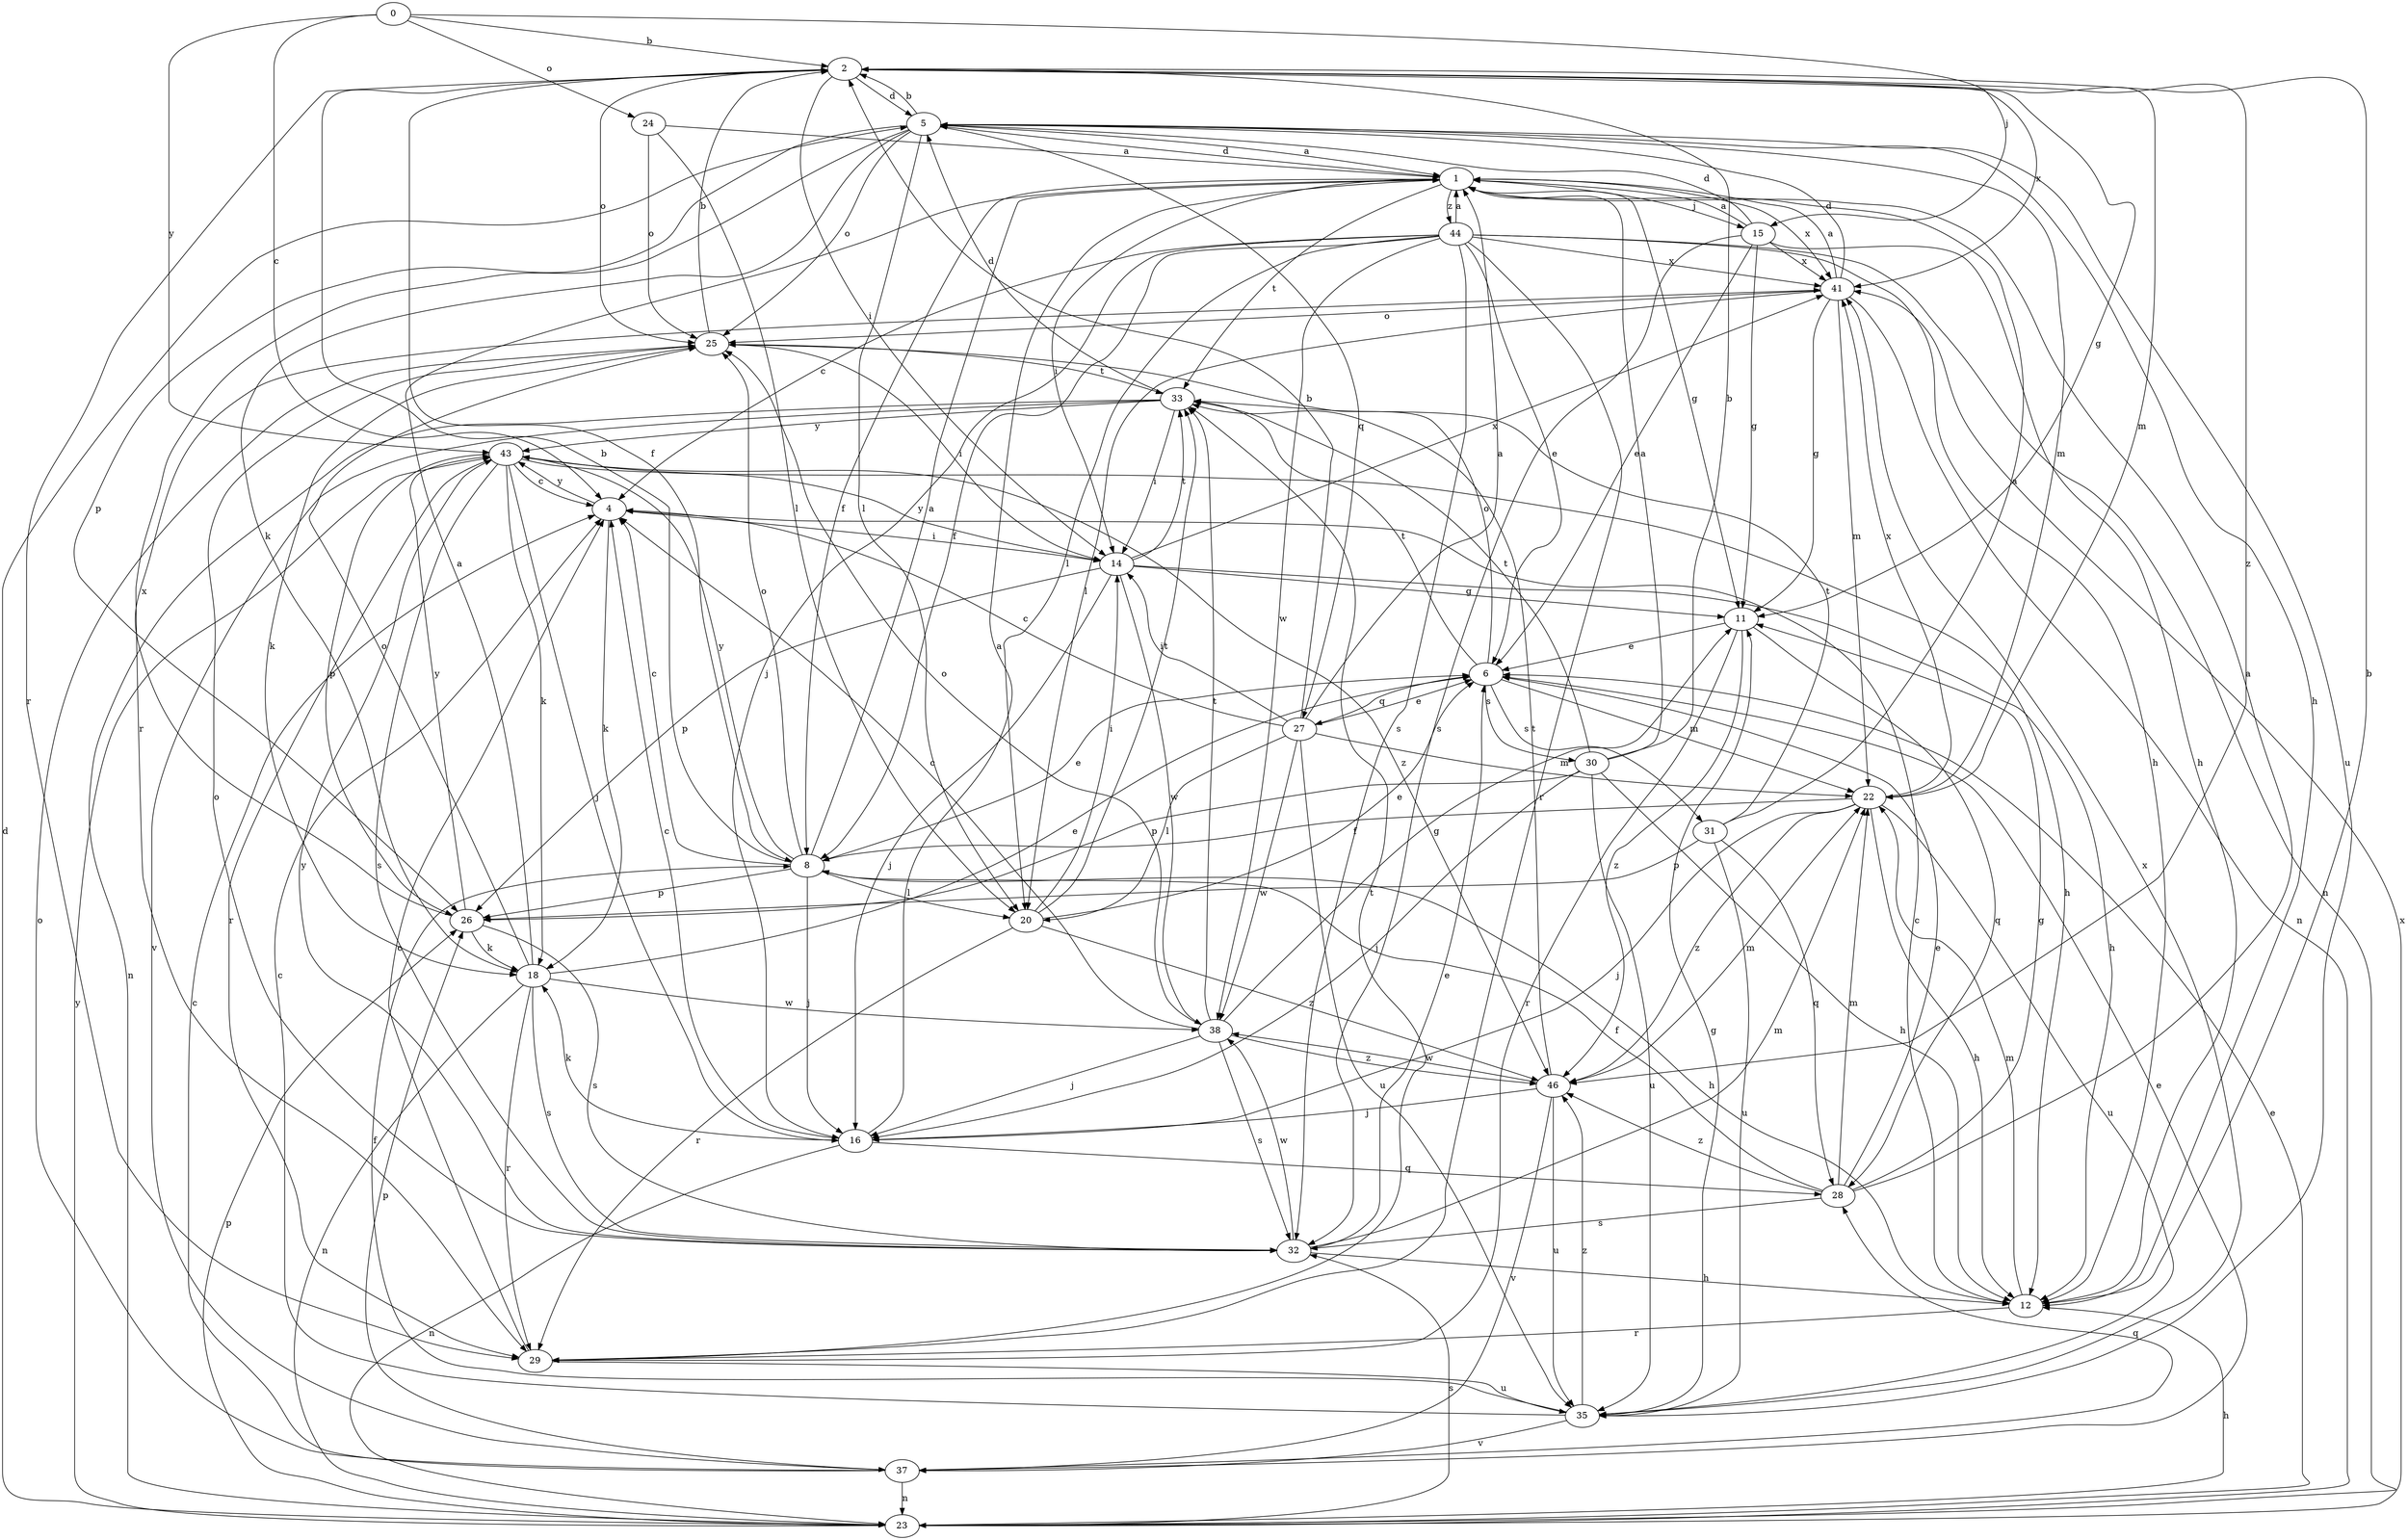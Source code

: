 strict digraph  {
0;
1;
2;
4;
5;
6;
8;
11;
12;
14;
15;
16;
18;
20;
22;
23;
24;
25;
26;
27;
28;
29;
30;
31;
32;
33;
35;
37;
38;
41;
43;
44;
46;
0 -> 2  [label=b];
0 -> 4  [label=c];
0 -> 15  [label=j];
0 -> 24  [label=o];
0 -> 43  [label=y];
1 -> 5  [label=d];
1 -> 8  [label=f];
1 -> 11  [label=g];
1 -> 14  [label=i];
1 -> 15  [label=j];
1 -> 33  [label=t];
1 -> 41  [label=x];
1 -> 44  [label=z];
2 -> 5  [label=d];
2 -> 8  [label=f];
2 -> 11  [label=g];
2 -> 14  [label=i];
2 -> 22  [label=m];
2 -> 25  [label=o];
2 -> 29  [label=r];
2 -> 41  [label=x];
2 -> 46  [label=z];
4 -> 14  [label=i];
4 -> 18  [label=k];
4 -> 43  [label=y];
5 -> 1  [label=a];
5 -> 2  [label=b];
5 -> 12  [label=h];
5 -> 18  [label=k];
5 -> 20  [label=l];
5 -> 22  [label=m];
5 -> 25  [label=o];
5 -> 26  [label=p];
5 -> 27  [label=q];
5 -> 29  [label=r];
5 -> 35  [label=u];
6 -> 22  [label=m];
6 -> 25  [label=o];
6 -> 27  [label=q];
6 -> 30  [label=s];
6 -> 31  [label=s];
6 -> 33  [label=t];
8 -> 1  [label=a];
8 -> 2  [label=b];
8 -> 4  [label=c];
8 -> 6  [label=e];
8 -> 12  [label=h];
8 -> 16  [label=j];
8 -> 20  [label=l];
8 -> 25  [label=o];
8 -> 26  [label=p];
8 -> 43  [label=y];
11 -> 6  [label=e];
11 -> 28  [label=q];
11 -> 29  [label=r];
11 -> 46  [label=z];
12 -> 2  [label=b];
12 -> 4  [label=c];
12 -> 22  [label=m];
12 -> 29  [label=r];
14 -> 11  [label=g];
14 -> 12  [label=h];
14 -> 16  [label=j];
14 -> 26  [label=p];
14 -> 33  [label=t];
14 -> 38  [label=w];
14 -> 41  [label=x];
14 -> 43  [label=y];
15 -> 1  [label=a];
15 -> 5  [label=d];
15 -> 6  [label=e];
15 -> 11  [label=g];
15 -> 12  [label=h];
15 -> 32  [label=s];
15 -> 41  [label=x];
16 -> 1  [label=a];
16 -> 4  [label=c];
16 -> 18  [label=k];
16 -> 23  [label=n];
16 -> 28  [label=q];
18 -> 1  [label=a];
18 -> 6  [label=e];
18 -> 23  [label=n];
18 -> 25  [label=o];
18 -> 29  [label=r];
18 -> 32  [label=s];
18 -> 38  [label=w];
20 -> 6  [label=e];
20 -> 14  [label=i];
20 -> 29  [label=r];
20 -> 33  [label=t];
20 -> 46  [label=z];
22 -> 8  [label=f];
22 -> 12  [label=h];
22 -> 16  [label=j];
22 -> 35  [label=u];
22 -> 41  [label=x];
22 -> 46  [label=z];
23 -> 5  [label=d];
23 -> 6  [label=e];
23 -> 12  [label=h];
23 -> 26  [label=p];
23 -> 32  [label=s];
23 -> 41  [label=x];
23 -> 43  [label=y];
24 -> 1  [label=a];
24 -> 20  [label=l];
24 -> 25  [label=o];
25 -> 2  [label=b];
25 -> 14  [label=i];
25 -> 18  [label=k];
25 -> 33  [label=t];
26 -> 18  [label=k];
26 -> 32  [label=s];
26 -> 41  [label=x];
26 -> 43  [label=y];
27 -> 1  [label=a];
27 -> 2  [label=b];
27 -> 4  [label=c];
27 -> 6  [label=e];
27 -> 14  [label=i];
27 -> 20  [label=l];
27 -> 22  [label=m];
27 -> 35  [label=u];
27 -> 38  [label=w];
28 -> 1  [label=a];
28 -> 6  [label=e];
28 -> 8  [label=f];
28 -> 11  [label=g];
28 -> 22  [label=m];
28 -> 32  [label=s];
28 -> 46  [label=z];
29 -> 4  [label=c];
29 -> 33  [label=t];
29 -> 35  [label=u];
30 -> 1  [label=a];
30 -> 2  [label=b];
30 -> 12  [label=h];
30 -> 16  [label=j];
30 -> 26  [label=p];
30 -> 33  [label=t];
30 -> 35  [label=u];
31 -> 1  [label=a];
31 -> 26  [label=p];
31 -> 28  [label=q];
31 -> 33  [label=t];
31 -> 35  [label=u];
32 -> 6  [label=e];
32 -> 12  [label=h];
32 -> 22  [label=m];
32 -> 25  [label=o];
32 -> 38  [label=w];
32 -> 43  [label=y];
33 -> 5  [label=d];
33 -> 14  [label=i];
33 -> 23  [label=n];
33 -> 37  [label=v];
33 -> 43  [label=y];
35 -> 4  [label=c];
35 -> 8  [label=f];
35 -> 11  [label=g];
35 -> 37  [label=v];
35 -> 41  [label=x];
35 -> 46  [label=z];
37 -> 4  [label=c];
37 -> 6  [label=e];
37 -> 23  [label=n];
37 -> 25  [label=o];
37 -> 26  [label=p];
37 -> 28  [label=q];
38 -> 4  [label=c];
38 -> 11  [label=g];
38 -> 16  [label=j];
38 -> 25  [label=o];
38 -> 32  [label=s];
38 -> 33  [label=t];
38 -> 46  [label=z];
41 -> 1  [label=a];
41 -> 5  [label=d];
41 -> 11  [label=g];
41 -> 20  [label=l];
41 -> 22  [label=m];
41 -> 23  [label=n];
41 -> 25  [label=o];
43 -> 4  [label=c];
43 -> 12  [label=h];
43 -> 16  [label=j];
43 -> 18  [label=k];
43 -> 26  [label=p];
43 -> 29  [label=r];
43 -> 32  [label=s];
43 -> 46  [label=z];
44 -> 1  [label=a];
44 -> 4  [label=c];
44 -> 6  [label=e];
44 -> 8  [label=f];
44 -> 12  [label=h];
44 -> 16  [label=j];
44 -> 20  [label=l];
44 -> 23  [label=n];
44 -> 29  [label=r];
44 -> 32  [label=s];
44 -> 38  [label=w];
44 -> 41  [label=x];
46 -> 16  [label=j];
46 -> 22  [label=m];
46 -> 33  [label=t];
46 -> 35  [label=u];
46 -> 37  [label=v];
46 -> 38  [label=w];
}
